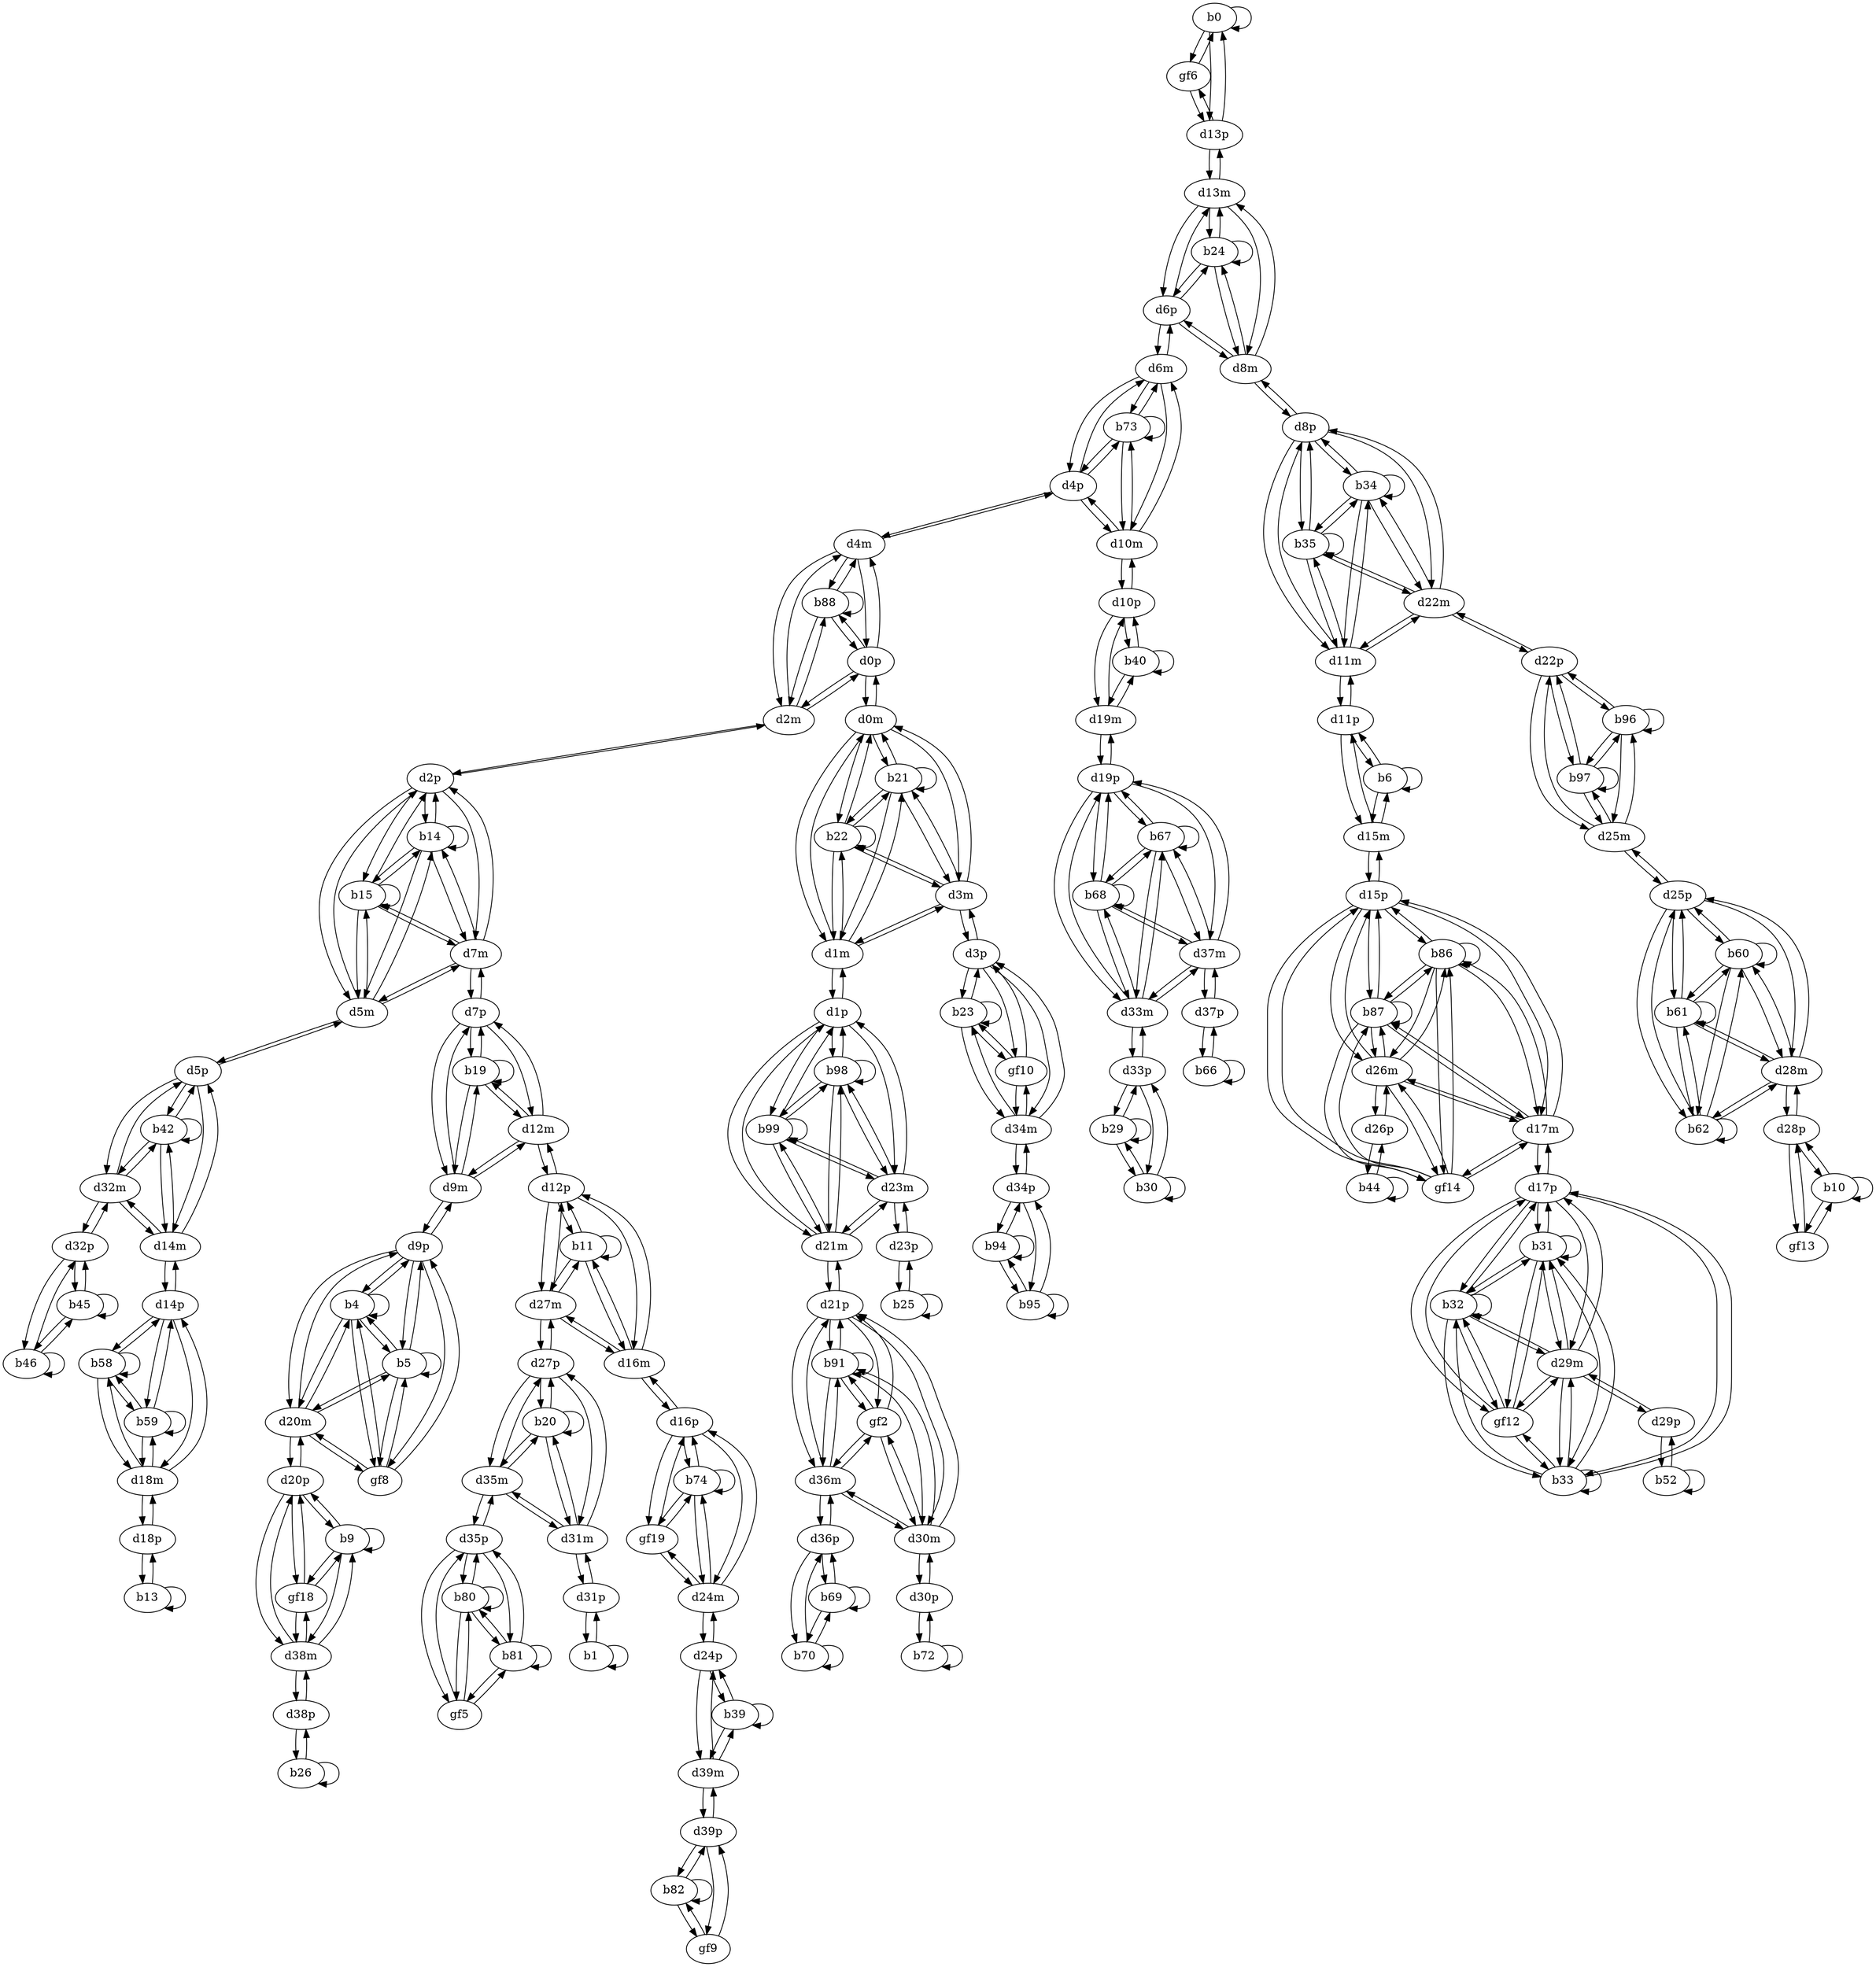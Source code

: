 digraph G {
  b0;
  gf6;
  b1;
  b4;
  b5;
  gf8;
  b6;
  b9;
  gf18;
  b10;
  gf13;
  b11;
  b13;
  b14;
  b15;
  b19;
  b20;
  b21;
  b22;
  b23;
  gf10;
  b24;
  b25;
  b26;
  b29;
  b30;
  b31;
  b32;
  b33;
  gf12;
  b34;
  b35;
  b39;
  b40;
  b42;
  b44;
  b45;
  b46;
  b52;
  b58;
  b59;
  b60;
  b61;
  b62;
  b66;
  b67;
  b68;
  b69;
  b70;
  b72;
  b73;
  b74;
  gf19;
  b80;
  b81;
  gf5;
  b82;
  gf9;
  b86;
  b87;
  gf14;
  b88;
  b91;
  gf2;
  b94;
  b95;
  b96;
  b97;
  b98;
  b99;
  d0m;
  d0p;
  d1m;
  d1p;
  d2m;
  d2p;
  d3m;
  d3p;
  d4m;
  d4p;
  d5m;
  d5p;
  d6m;
  d6p;
  d7m;
  d7p;
  d8m;
  d8p;
  d9m;
  d9p;
  d10m;
  d10p;
  d11m;
  d11p;
  d12m;
  d12p;
  d13m;
  d13p;
  d14m;
  d14p;
  d15m;
  d15p;
  d16m;
  d16p;
  d17m;
  d17p;
  d18m;
  d18p;
  d19m;
  d19p;
  d20m;
  d20p;
  d21m;
  d21p;
  d22m;
  d22p;
  d23m;
  d23p;
  d24m;
  d24p;
  d25m;
  d25p;
  d26m;
  d26p;
  d27m;
  d27p;
  d28m;
  d28p;
  d29m;
  d29p;
  d30m;
  d30p;
  d31m;
  d31p;
  d32m;
  d32p;
  d33m;
  d33p;
  d34m;
  d34p;
  d35m;
  d35p;
  d36m;
  d36p;
  d37m;
  d37p;
  d38m;
  d38p;
  d39m;
  d39p;
  b0 -> b0;
  b0 -> gf6;
  gf6 -> b0;
  b1 -> b1;
  b4 -> b4;
  b4 -> b5;
  b4 -> gf8;
  b5 -> b4;
  b5 -> b5;
  b5 -> gf8;
  gf8 -> b4;
  gf8 -> b5;
  b6 -> b6;
  b9 -> b9;
  b9 -> gf18;
  gf18 -> b9;
  b10 -> b10;
  b10 -> gf13;
  gf13 -> b10;
  b11 -> b11;
  b13 -> b13;
  b14 -> b14;
  b14 -> b15;
  b15 -> b14;
  b15 -> b15;
  b19 -> b19;
  b20 -> b20;
  b21 -> b21;
  b21 -> b22;
  b22 -> b21;
  b22 -> b22;
  b23 -> b23;
  b23 -> gf10;
  gf10 -> b23;
  b24 -> b24;
  b25 -> b25;
  b26 -> b26;
  b29 -> b29;
  b29 -> b30;
  b30 -> b29;
  b30 -> b30;
  b31 -> b31;
  b31 -> b32;
  b31 -> b33;
  b31 -> gf12;
  b32 -> b31;
  b32 -> b32;
  b32 -> b33;
  b32 -> gf12;
  b33 -> b31;
  b33 -> b32;
  b33 -> b33;
  b33 -> gf12;
  gf12 -> b31;
  gf12 -> b32;
  gf12 -> b33;
  b34 -> b34;
  b34 -> b35;
  b35 -> b34;
  b35 -> b35;
  b39 -> b39;
  b40 -> b40;
  b42 -> b42;
  b44 -> b44;
  b45 -> b45;
  b45 -> b46;
  b46 -> b45;
  b46 -> b46;
  b52 -> b52;
  b58 -> b58;
  b58 -> b59;
  b59 -> b58;
  b59 -> b59;
  b60 -> b60;
  b60 -> b61;
  b60 -> b62;
  b61 -> b60;
  b61 -> b61;
  b61 -> b62;
  b62 -> b60;
  b62 -> b61;
  b62 -> b62;
  b66 -> b66;
  b67 -> b67;
  b67 -> b68;
  b68 -> b67;
  b68 -> b68;
  b69 -> b69;
  b69 -> b70;
  b70 -> b69;
  b70 -> b70;
  b72 -> b72;
  b73 -> b73;
  b74 -> b74;
  b74 -> gf19;
  gf19 -> b74;
  b80 -> b80;
  b80 -> b81;
  b80 -> gf5;
  b81 -> b80;
  b81 -> b81;
  b81 -> gf5;
  gf5 -> b80;
  gf5 -> b81;
  b82 -> b82;
  b82 -> gf9;
  gf9 -> b82;
  b86 -> b86;
  b86 -> b87;
  b86 -> gf14;
  b87 -> b86;
  b87 -> b87;
  b87 -> gf14;
  gf14 -> b86;
  gf14 -> b87;
  b88 -> b88;
  b91 -> b91;
  b91 -> gf2;
  gf2 -> b91;
  b94 -> b94;
  b94 -> b95;
  b95 -> b94;
  b95 -> b95;
  b96 -> b96;
  b96 -> b97;
  b97 -> b96;
  b97 -> b97;
  b98 -> b98;
  b98 -> b99;
  b99 -> b98;
  b99 -> b99;
  d0m -> d0p;
  d0p -> d0m;
  b21 -> d0m;
  d0m -> b21;
  b22 -> d0m;
  d0m -> b22;
  b88 -> d0p;
  d0p -> b88;
  d1m -> d1p;
  d1p -> d1m;
  b21 -> d1m;
  d1m -> b21;
  b22 -> d1m;
  d1m -> b22;
  b98 -> d1p;
  d1p -> b98;
  b99 -> d1p;
  d1p -> b99;
  d2m -> d2p;
  d2p -> d2m;
  b88 -> d2m;
  d2m -> b88;
  b14 -> d2p;
  d2p -> b14;
  b15 -> d2p;
  d2p -> b15;
  d3m -> d3p;
  d3p -> d3m;
  b21 -> d3m;
  d3m -> b21;
  b22 -> d3m;
  d3m -> b22;
  b23 -> d3p;
  d3p -> b23;
  gf10 -> d3p;
  d3p -> gf10;
  d4m -> d4p;
  d4p -> d4m;
  b88 -> d4m;
  d4m -> b88;
  b73 -> d4p;
  d4p -> b73;
  d5m -> d5p;
  d5p -> d5m;
  b14 -> d5m;
  d5m -> b14;
  b15 -> d5m;
  d5m -> b15;
  b42 -> d5p;
  d5p -> b42;
  d6m -> d6p;
  d6p -> d6m;
  b73 -> d6m;
  d6m -> b73;
  b24 -> d6p;
  d6p -> b24;
  d7m -> d7p;
  d7p -> d7m;
  b14 -> d7m;
  d7m -> b14;
  b15 -> d7m;
  d7m -> b15;
  b19 -> d7p;
  d7p -> b19;
  d8m -> d8p;
  d8p -> d8m;
  b24 -> d8m;
  d8m -> b24;
  b34 -> d8p;
  d8p -> b34;
  b35 -> d8p;
  d8p -> b35;
  d9m -> d9p;
  d9p -> d9m;
  b19 -> d9m;
  d9m -> b19;
  b4 -> d9p;
  d9p -> b4;
  b5 -> d9p;
  d9p -> b5;
  gf8 -> d9p;
  d9p -> gf8;
  d10m -> d10p;
  d10p -> d10m;
  b73 -> d10m;
  d10m -> b73;
  b40 -> d10p;
  d10p -> b40;
  d11m -> d11p;
  d11p -> d11m;
  b34 -> d11m;
  d11m -> b34;
  b35 -> d11m;
  d11m -> b35;
  b6 -> d11p;
  d11p -> b6;
  d12m -> d12p;
  d12p -> d12m;
  b19 -> d12m;
  d12m -> b19;
  b11 -> d12p;
  d12p -> b11;
  d13m -> d13p;
  d13p -> d13m;
  b24 -> d13m;
  d13m -> b24;
  b0 -> d13p;
  d13p -> b0;
  gf6 -> d13p;
  d13p -> gf6;
  d14m -> d14p;
  d14p -> d14m;
  b42 -> d14m;
  d14m -> b42;
  b58 -> d14p;
  d14p -> b58;
  b59 -> d14p;
  d14p -> b59;
  d15m -> d15p;
  d15p -> d15m;
  b6 -> d15m;
  d15m -> b6;
  b86 -> d15p;
  d15p -> b86;
  b87 -> d15p;
  d15p -> b87;
  gf14 -> d15p;
  d15p -> gf14;
  d16m -> d16p;
  d16p -> d16m;
  b11 -> d16m;
  d16m -> b11;
  b74 -> d16p;
  d16p -> b74;
  gf19 -> d16p;
  d16p -> gf19;
  d17m -> d17p;
  d17p -> d17m;
  b86 -> d17m;
  d17m -> b86;
  b87 -> d17m;
  d17m -> b87;
  gf14 -> d17m;
  d17m -> gf14;
  b31 -> d17p;
  d17p -> b31;
  b32 -> d17p;
  d17p -> b32;
  b33 -> d17p;
  d17p -> b33;
  gf12 -> d17p;
  d17p -> gf12;
  d18m -> d18p;
  d18p -> d18m;
  b58 -> d18m;
  d18m -> b58;
  b59 -> d18m;
  d18m -> b59;
  b13 -> d18p;
  d18p -> b13;
  d19m -> d19p;
  d19p -> d19m;
  b40 -> d19m;
  d19m -> b40;
  b67 -> d19p;
  d19p -> b67;
  b68 -> d19p;
  d19p -> b68;
  d20m -> d20p;
  d20p -> d20m;
  b4 -> d20m;
  d20m -> b4;
  b5 -> d20m;
  d20m -> b5;
  gf8 -> d20m;
  d20m -> gf8;
  b9 -> d20p;
  d20p -> b9;
  gf18 -> d20p;
  d20p -> gf18;
  d21m -> d21p;
  d21p -> d21m;
  b98 -> d21m;
  d21m -> b98;
  b99 -> d21m;
  d21m -> b99;
  b91 -> d21p;
  d21p -> b91;
  gf2 -> d21p;
  d21p -> gf2;
  d22m -> d22p;
  d22p -> d22m;
  b34 -> d22m;
  d22m -> b34;
  b35 -> d22m;
  d22m -> b35;
  b96 -> d22p;
  d22p -> b96;
  b97 -> d22p;
  d22p -> b97;
  d23m -> d23p;
  d23p -> d23m;
  b98 -> d23m;
  d23m -> b98;
  b99 -> d23m;
  d23m -> b99;
  b25 -> d23p;
  d23p -> b25;
  d24m -> d24p;
  d24p -> d24m;
  b74 -> d24m;
  d24m -> b74;
  gf19 -> d24m;
  d24m -> gf19;
  b39 -> d24p;
  d24p -> b39;
  d25m -> d25p;
  d25p -> d25m;
  b96 -> d25m;
  d25m -> b96;
  b97 -> d25m;
  d25m -> b97;
  b60 -> d25p;
  d25p -> b60;
  b61 -> d25p;
  d25p -> b61;
  b62 -> d25p;
  d25p -> b62;
  d26m -> d26p;
  d26p -> d26m;
  b86 -> d26m;
  d26m -> b86;
  b87 -> d26m;
  d26m -> b87;
  gf14 -> d26m;
  d26m -> gf14;
  b44 -> d26p;
  d26p -> b44;
  d27m -> d27p;
  d27p -> d27m;
  b11 -> d27m;
  d27m -> b11;
  b20 -> d27p;
  d27p -> b20;
  d28m -> d28p;
  d28p -> d28m;
  b60 -> d28m;
  d28m -> b60;
  b61 -> d28m;
  d28m -> b61;
  b62 -> d28m;
  d28m -> b62;
  b10 -> d28p;
  d28p -> b10;
  gf13 -> d28p;
  d28p -> gf13;
  d29m -> d29p;
  d29p -> d29m;
  b31 -> d29m;
  d29m -> b31;
  b32 -> d29m;
  d29m -> b32;
  b33 -> d29m;
  d29m -> b33;
  gf12 -> d29m;
  d29m -> gf12;
  b52 -> d29p;
  d29p -> b52;
  d30m -> d30p;
  d30p -> d30m;
  b91 -> d30m;
  d30m -> b91;
  gf2 -> d30m;
  d30m -> gf2;
  b72 -> d30p;
  d30p -> b72;
  d31m -> d31p;
  d31p -> d31m;
  b20 -> d31m;
  d31m -> b20;
  b1 -> d31p;
  d31p -> b1;
  d32m -> d32p;
  d32p -> d32m;
  b42 -> d32m;
  d32m -> b42;
  b45 -> d32p;
  d32p -> b45;
  b46 -> d32p;
  d32p -> b46;
  d33m -> d33p;
  d33p -> d33m;
  b67 -> d33m;
  d33m -> b67;
  b68 -> d33m;
  d33m -> b68;
  b29 -> d33p;
  d33p -> b29;
  b30 -> d33p;
  d33p -> b30;
  d34m -> d34p;
  d34p -> d34m;
  b23 -> d34m;
  d34m -> b23;
  gf10 -> d34m;
  d34m -> gf10;
  b94 -> d34p;
  d34p -> b94;
  b95 -> d34p;
  d34p -> b95;
  d35m -> d35p;
  d35p -> d35m;
  b20 -> d35m;
  d35m -> b20;
  b80 -> d35p;
  d35p -> b80;
  b81 -> d35p;
  d35p -> b81;
  gf5 -> d35p;
  d35p -> gf5;
  d36m -> d36p;
  d36p -> d36m;
  b91 -> d36m;
  d36m -> b91;
  gf2 -> d36m;
  d36m -> gf2;
  b69 -> d36p;
  d36p -> b69;
  b70 -> d36p;
  d36p -> b70;
  d37m -> d37p;
  d37p -> d37m;
  b67 -> d37m;
  d37m -> b67;
  b68 -> d37m;
  d37m -> b68;
  b66 -> d37p;
  d37p -> b66;
  d38m -> d38p;
  d38p -> d38m;
  b9 -> d38m;
  d38m -> b9;
  gf18 -> d38m;
  d38m -> gf18;
  b26 -> d38p;
  d38p -> b26;
  d39m -> d39p;
  d39p -> d39m;
  b39 -> d39m;
  d39m -> b39;
  b82 -> d39p;
  d39p -> b82;
  gf9 -> d39p;
  d39p -> gf9;
  d9p -> d20m;
  d20m -> d9p;
  d11p -> d15m;
  d15m -> d11p;
  d20p -> d38m;
  d38m -> d20p;
  d12p -> d16m;
  d12p -> d27m;
  d16m -> d12p;
  d16m -> d27m;
  d27m -> d12p;
  d27m -> d16m;
  d2p -> d5m;
  d2p -> d7m;
  d5m -> d2p;
  d5m -> d7m;
  d7m -> d2p;
  d7m -> d5m;
  d7p -> d9m;
  d7p -> d12m;
  d9m -> d7p;
  d9m -> d12m;
  d12m -> d7p;
  d12m -> d9m;
  d27p -> d31m;
  d27p -> d35m;
  d31m -> d27p;
  d31m -> d35m;
  d35m -> d27p;
  d35m -> d31m;
  d0m -> d1m;
  d0m -> d3m;
  d1m -> d0m;
  d1m -> d3m;
  d3m -> d0m;
  d3m -> d1m;
  d3p -> d34m;
  d34m -> d3p;
  d6p -> d8m;
  d6p -> d13m;
  d8m -> d6p;
  d8m -> d13m;
  d13m -> d6p;
  d13m -> d8m;
  d17p -> d29m;
  d29m -> d17p;
  d8p -> d11m;
  d8p -> d22m;
  d11m -> d8p;
  d11m -> d22m;
  d22m -> d8p;
  d22m -> d11m;
  d24p -> d39m;
  d39m -> d24p;
  d10p -> d19m;
  d19m -> d10p;
  d5p -> d14m;
  d5p -> d32m;
  d14m -> d5p;
  d14m -> d32m;
  d32m -> d5p;
  d32m -> d14m;
  d14p -> d18m;
  d18m -> d14p;
  d25p -> d28m;
  d28m -> d25p;
  d19p -> d33m;
  d19p -> d37m;
  d33m -> d19p;
  d33m -> d37m;
  d37m -> d19p;
  d37m -> d33m;
  d4p -> d6m;
  d4p -> d10m;
  d6m -> d4p;
  d6m -> d10m;
  d10m -> d4p;
  d10m -> d6m;
  d16p -> d24m;
  d24m -> d16p;
  d15p -> d17m;
  d15p -> d26m;
  d17m -> d15p;
  d17m -> d26m;
  d26m -> d15p;
  d26m -> d17m;
  d0p -> d2m;
  d0p -> d4m;
  d2m -> d0p;
  d2m -> d4m;
  d4m -> d0p;
  d4m -> d2m;
  d21p -> d30m;
  d21p -> d36m;
  d30m -> d21p;
  d30m -> d36m;
  d36m -> d21p;
  d36m -> d30m;
  d22p -> d25m;
  d25m -> d22p;
  d1p -> d21m;
  d1p -> d23m;
  d21m -> d1p;
  d21m -> d23m;
  d23m -> d1p;
  d23m -> d21m;
}
